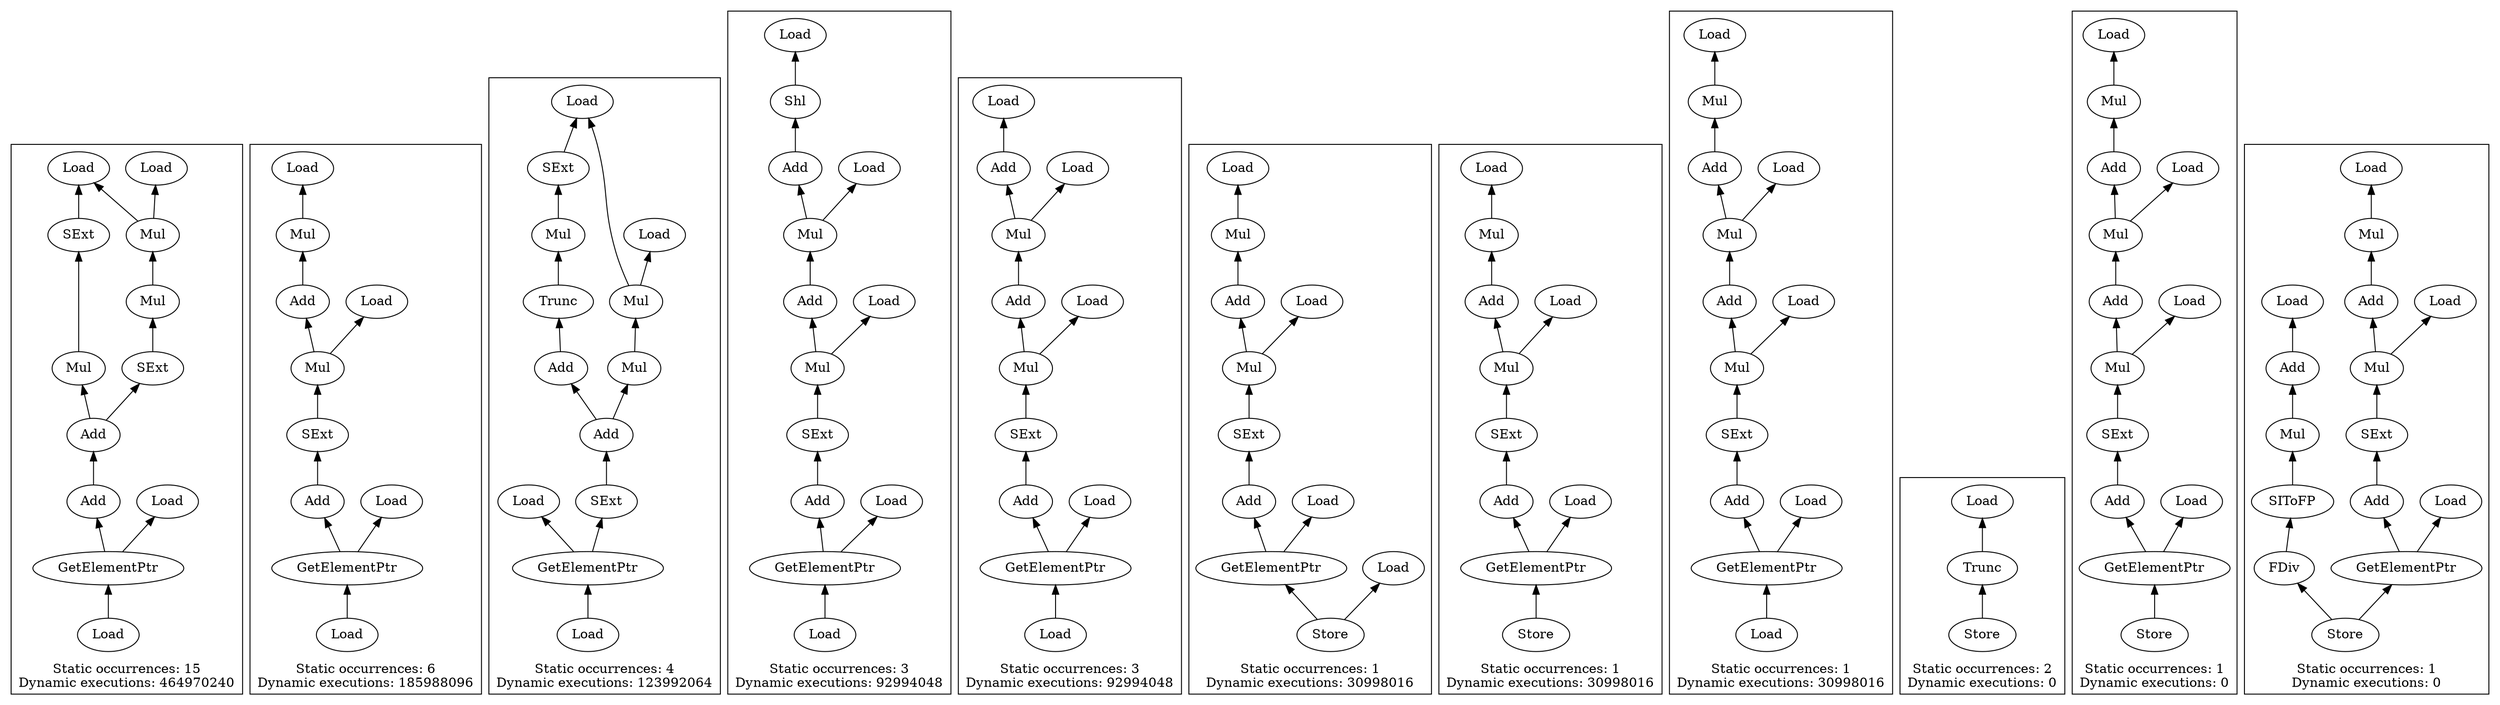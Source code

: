 strict digraph {
rankdir=BT
subgraph {
"0_620" [label="Add"]
"0_512" [label="Add"]
"0_620" -> "0_512"
"0_511" [label="Mul"]
"0_512" -> "0_511"
"0_481" [label="SExt"]
"0_512" -> "0_481"
"0_621" [label="GetElementPtr"]
"0_621" -> "0_620"
"0_510" [label="Load"]
"0_621" -> "0_510"
{
rank=min
"0_622" [label="Load"]
}
"0_622" -> "0_621"
"0_436" [label="Mul"]
"0_426" [label="Load"]
"0_436" -> "0_426"
"0_423" [label="Load"]
"0_436" -> "0_423"
"0_474" [label="Mul"]
"0_474" -> "0_436"
"0_457" [label="SExt"]
"0_511" -> "0_457"
"0_457" -> "0_426"
"0_481" -> "0_474"
cluster=true
label="Static occurrences: 15\nDynamic executions: 464970240"
}
subgraph {
"1_508" [label="Add"]
"1_506" [label="Mul"]
"1_508" -> "1_506"
"1_617" [label="Add"]
"1_597" [label="SExt"]
"1_617" -> "1_597"
"1_618" [label="GetElementPtr"]
"1_618" -> "1_617"
"1_502" [label="Load"]
"1_618" -> "1_502"
{
rank=min
"1_619" [label="Load"]
}
"1_619" -> "1_618"
"1_509" [label="Mul"]
"1_509" -> "1_508"
"1_504" [label="Load"]
"1_506" -> "1_504"
"1_505" [label="Load"]
"1_509" -> "1_505"
"1_597" -> "1_509"
cluster=true
label="Static occurrences: 6\nDynamic executions: 185988096"
}
subgraph {
"2_644" [label="Add"]
"2_643" [label="Add"]
"2_644" -> "2_643"
"2_474" [label="Mul"]
"2_644" -> "2_474"
"2_610" [label="Trunc"]
"2_643" -> "2_610"
"2_646" [label="GetElementPtr"]
"2_510" [label="Load"]
"2_646" -> "2_510"
"2_645" [label="SExt"]
"2_646" -> "2_645"
{
rank=min
"2_647" [label="Load"]
}
"2_647" -> "2_646"
"2_436" [label="Mul"]
"2_426" [label="Load"]
"2_436" -> "2_426"
"2_423" [label="Load"]
"2_436" -> "2_423"
"2_474" -> "2_436"
"2_519" [label="Mul"]
"2_458" [label="SExt"]
"2_519" -> "2_458"
"2_645" -> "2_644"
"2_458" -> "2_426"
"2_610" -> "2_519"
cluster=true
label="Static occurrences: 4\nDynamic executions: 123992064"
}
subgraph {
"3_525" [label="Add"]
"3_523" [label="Mul"]
"3_525" -> "3_523"
"3_631" [label="Add"]
"3_599" [label="SExt"]
"3_631" -> "3_599"
"3_522" [label="Add"]
"3_521" [label="Shl"]
"3_522" -> "3_521"
"3_632" [label="GetElementPtr"]
"3_632" -> "3_631"
"3_502" [label="Load"]
"3_632" -> "3_502"
{
rank=min
"3_633" [label="Load"]
}
"3_633" -> "3_632"
"3_526" [label="Mul"]
"3_526" -> "3_525"
"3_523" -> "3_522"
"3_504" [label="Load"]
"3_523" -> "3_504"
"3_505" [label="Load"]
"3_526" -> "3_505"
"3_599" -> "3_526"
"3_503" [label="Load"]
"3_521" -> "3_503"
cluster=true
label="Static occurrences: 3\nDynamic executions: 92994048"
}
subgraph {
"4_513" [label="Add"]
"4_503" [label="Load"]
"4_513" -> "4_503"
"4_516" [label="Add"]
"4_514" [label="Mul"]
"4_516" -> "4_514"
"4_623" [label="Add"]
"4_598" [label="SExt"]
"4_623" -> "4_598"
"4_624" [label="GetElementPtr"]
"4_624" -> "4_623"
"4_502" [label="Load"]
"4_624" -> "4_502"
{
rank=min
"4_625" [label="Load"]
}
"4_625" -> "4_624"
"4_517" [label="Mul"]
"4_517" -> "4_516"
"4_514" -> "4_513"
"4_504" [label="Load"]
"4_514" -> "4_504"
"4_505" [label="Load"]
"4_517" -> "4_505"
"4_598" -> "4_517"
cluster=true
label="Static occurrences: 3\nDynamic executions: 92994048"
}
subgraph {
"5_777" [label="Add"]
"5_764" [label="Mul"]
"5_777" -> "5_764"
"5_786" [label="Add"]
"5_780" [label="SExt"]
"5_786" -> "5_780"
"5_787" [label="GetElementPtr"]
"5_787" -> "5_786"
"5_775" [label="Load"]
"5_787" -> "5_775"
"5_778" [label="Mul"]
"5_778" -> "5_777"
"5_423" [label="Load"]
"5_764" -> "5_423"
"5_426" [label="Load"]
"5_778" -> "5_426"
"5_780" -> "5_778"
{
rank=min
"5_788" [label="Store"]
}
"5_788" -> "5_787"
"5_785" [label="Load"]
"5_788" -> "5_785"
cluster=true
label="Static occurrences: 1\nDynamic executions: 30998016"
}
subgraph {
"6_595" [label="Add"]
"6_593" [label="Mul"]
"6_595" -> "6_593"
"6_749" [label="Add"]
"6_609" [label="SExt"]
"6_749" -> "6_609"
"6_750" [label="GetElementPtr"]
"6_750" -> "6_749"
"6_590" [label="Load"]
"6_750" -> "6_590"
"6_596" [label="Mul"]
"6_596" -> "6_595"
"6_592" [label="Load"]
"6_596" -> "6_592"
"6_591" [label="Load"]
"6_593" -> "6_591"
"6_609" -> "6_596"
{
rank=min
"6_751" [label="Store"]
}
"6_751" -> "6_750"
cluster=true
label="Static occurrences: 1\nDynamic executions: 30998016"
}
subgraph {
"7_578" [label="Add"]
"7_577" [label="Mul"]
"7_578" -> "7_577"
"7_581" [label="Add"]
"7_579" [label="Mul"]
"7_581" -> "7_579"
"7_734" [label="Add"]
"7_607" [label="SExt"]
"7_734" -> "7_607"
"7_735" [label="GetElementPtr"]
"7_735" -> "7_734"
"7_502" [label="Load"]
"7_735" -> "7_502"
{
rank=min
"7_736" [label="Load"]
}
"7_736" -> "7_735"
"7_582" [label="Mul"]
"7_582" -> "7_581"
"7_579" -> "7_578"
"7_505" [label="Load"]
"7_582" -> "7_505"
"7_503" [label="Load"]
"7_577" -> "7_503"
"7_504" [label="Load"]
"7_579" -> "7_504"
"7_607" -> "7_582"
cluster=true
label="Static occurrences: 1\nDynamic executions: 30998016"
}
subgraph {
{
rank=min
"8_877" [label="Store"]
}
"8_876" [label="Trunc"]
"8_877" -> "8_876"
"8_874" [label="Load"]
"8_876" -> "8_874"
cluster=true
label="Static occurrences: 2\nDynamic executions: 0"
}
subgraph {
"9_393" [label="Add"]
"9_386" [label="Mul"]
"9_393" -> "9_386"
"9_401" [label="Add"]
"9_394" [label="Mul"]
"9_401" -> "9_394"
"9_406" [label="Add"]
"9_403" [label="SExt"]
"9_406" -> "9_403"
"9_407" [label="GetElementPtr"]
"9_407" -> "9_406"
"9_399" [label="Load"]
"9_407" -> "9_399"
"9_394" -> "9_393"
"9_402" [label="Mul"]
"9_402" -> "9_401"
"9_383" [label="Load"]
"9_394" -> "9_383"
"9_379" [label="Load"]
"9_386" -> "9_379"
"9_391" [label="Load"]
"9_402" -> "9_391"
"9_403" -> "9_402"
{
rank=min
"9_408" [label="Store"]
}
"9_408" -> "9_407"
cluster=true
label="Static occurrences: 1\nDynamic executions: 0"
}
subgraph {
"10_341" [label="Add"]
"10_334" [label="Load"]
"10_341" -> "10_334"
"10_360" [label="Add"]
"10_353" [label="Mul"]
"10_360" -> "10_353"
"10_365" [label="Add"]
"10_362" [label="SExt"]
"10_365" -> "10_362"
"10_352" [label="FDiv"]
"10_343" [label="SIToFP"]
"10_352" -> "10_343"
"10_366" [label="GetElementPtr"]
"10_366" -> "10_365"
"10_358" [label="Load"]
"10_366" -> "10_358"
"10_361" [label="Mul"]
"10_361" -> "10_360"
"10_342" [label="Mul"]
"10_342" -> "10_341"
"10_338" [label="Load"]
"10_353" -> "10_338"
"10_348" [label="Load"]
"10_361" -> "10_348"
"10_362" -> "10_361"
"10_343" -> "10_342"
{
rank=min
"10_367" [label="Store"]
}
"10_367" -> "10_352"
"10_367" -> "10_366"
cluster=true
label="Static occurrences: 1\nDynamic executions: 0"
}
}
